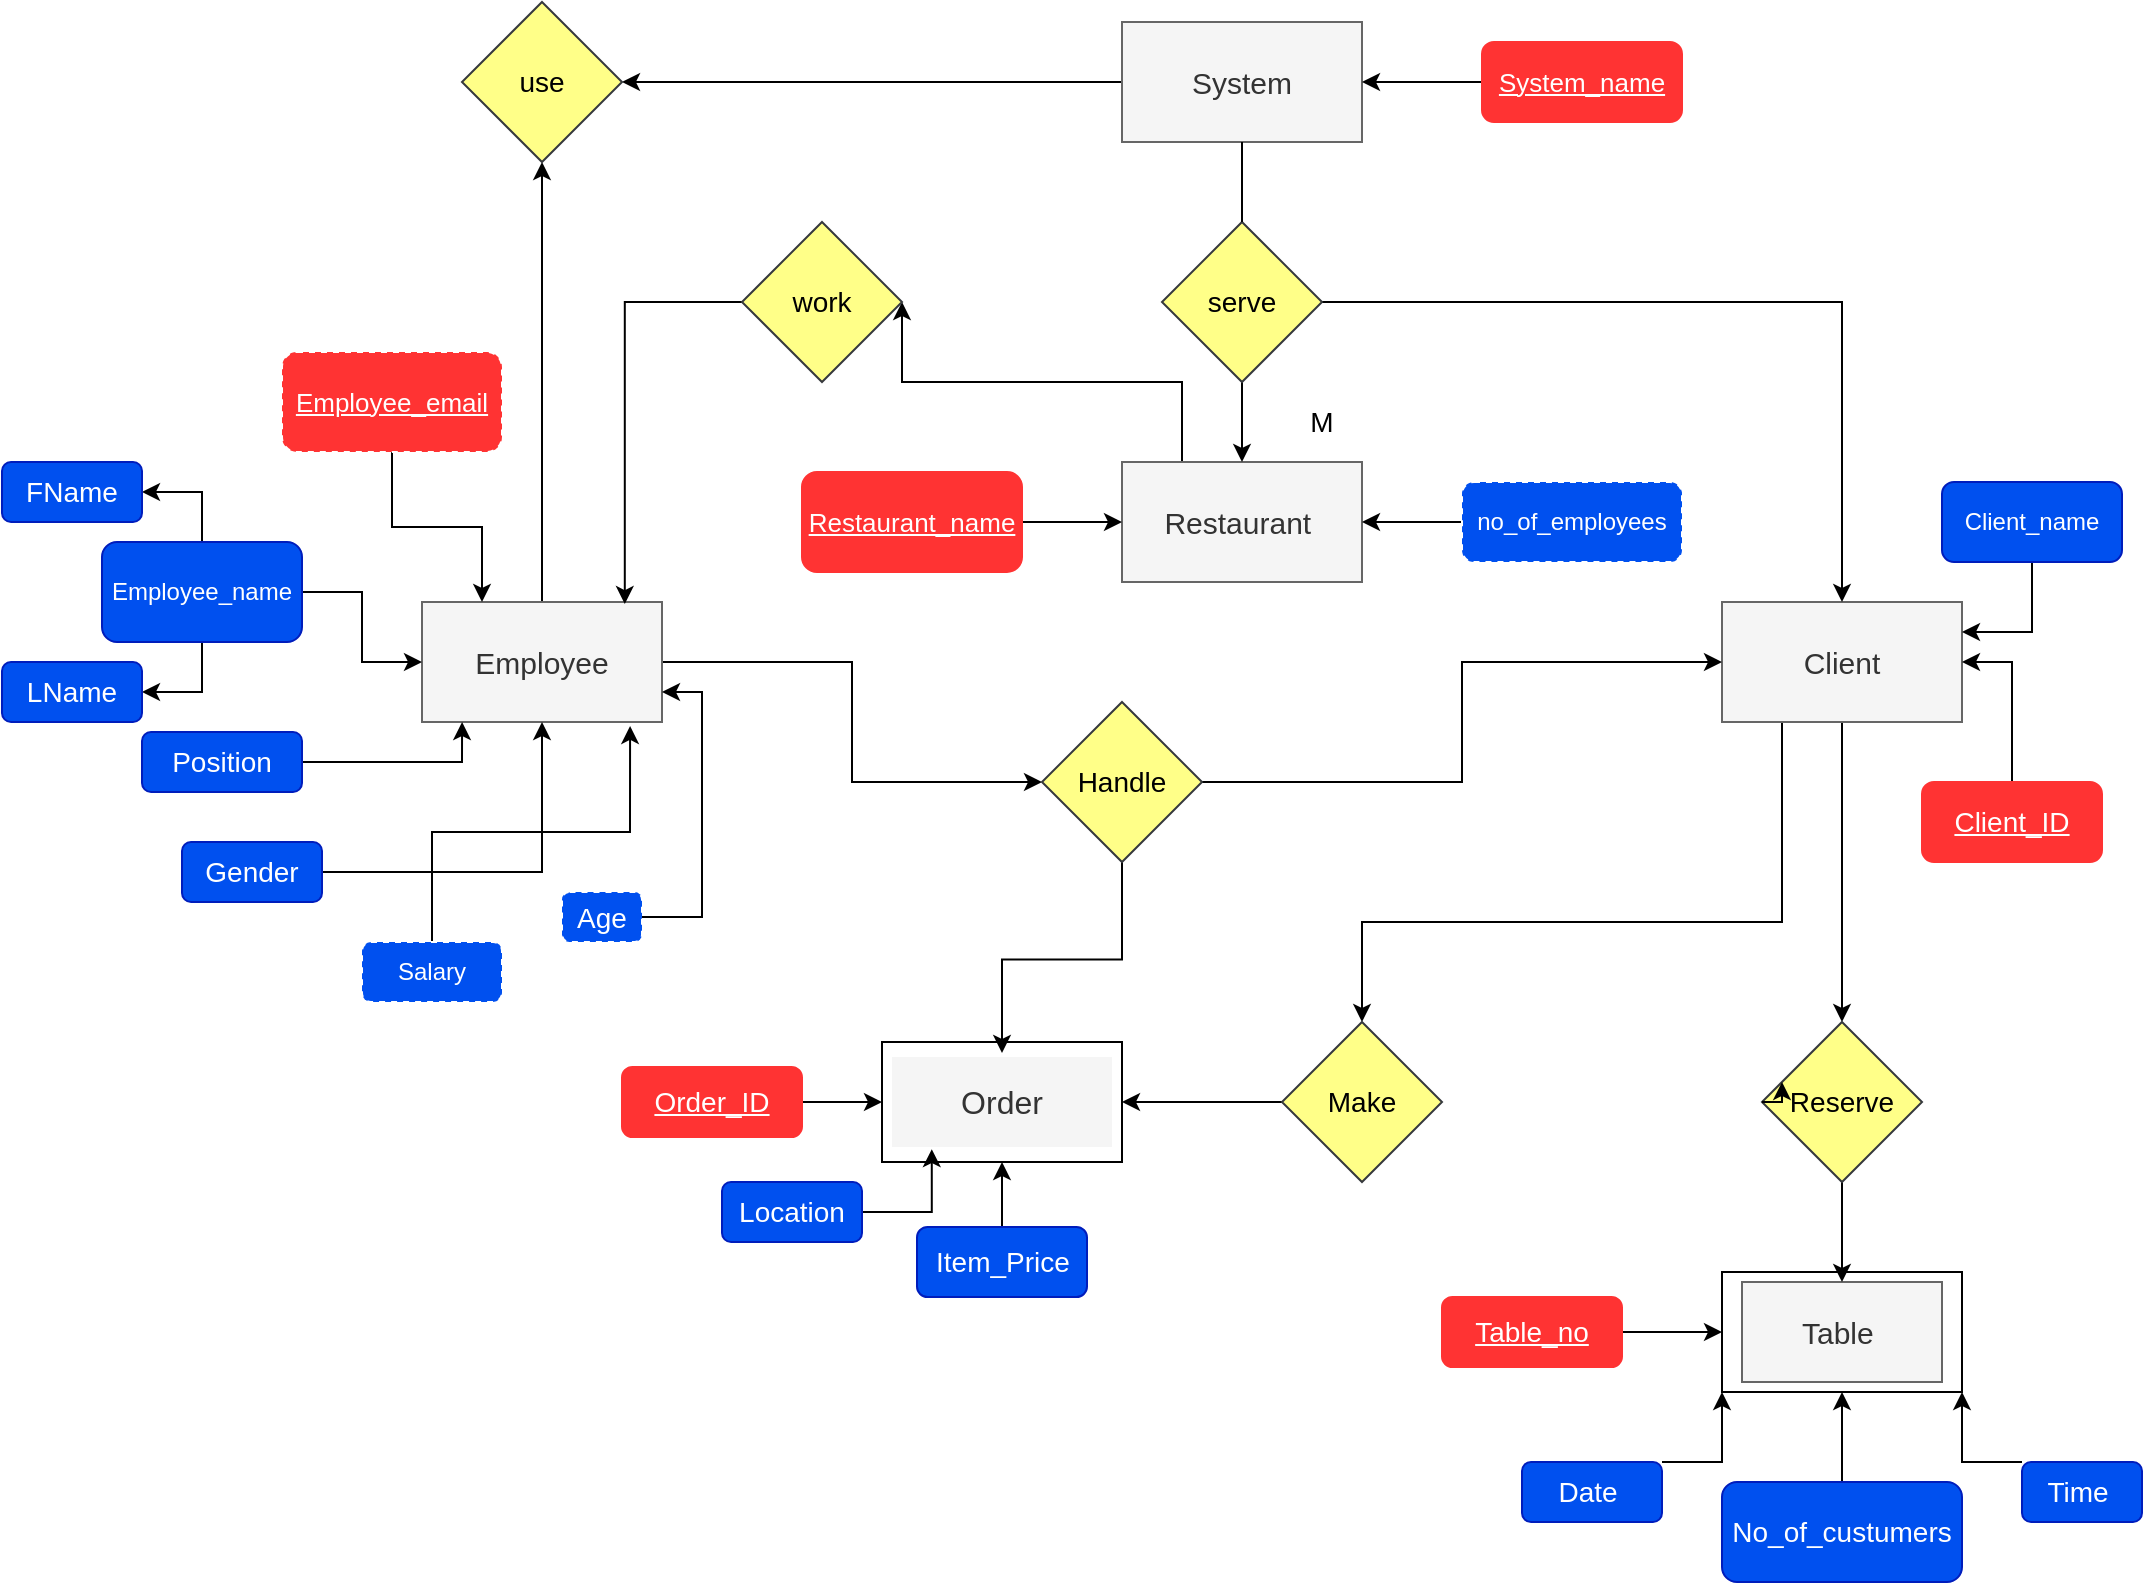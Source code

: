<mxfile version="14.6.6" type="github">
  <diagram id="R2lEEEUBdFMjLlhIrx00" name="Page-1">
    <mxGraphModel dx="2297" dy="1903" grid="1" gridSize="10" guides="1" tooltips="1" connect="1" arrows="1" fold="1" page="1" pageScale="1" pageWidth="850" pageHeight="1100" math="0" shadow="0" extFonts="Permanent Marker^https://fonts.googleapis.com/css?family=Permanent+Marker">
      <root>
        <mxCell id="0" />
        <mxCell id="1" parent="0" />
        <mxCell id="Hnz1IxxwzGG9viHPexm9-60" style="edgeStyle=orthogonalEdgeStyle;rounded=0;orthogonalLoop=1;jettySize=auto;html=1;entryX=1;entryY=0.5;entryDx=0;entryDy=0;fontSize=14;fontColor=#FFFFFF;" edge="1" parent="1" source="5C_oUwb4QONhgdHHlV8W-3" target="Hnz1IxxwzGG9viHPexm9-58">
          <mxGeometry relative="1" as="geometry">
            <Array as="points">
              <mxPoint x="360" y="180" />
              <mxPoint x="220" y="180" />
            </Array>
          </mxGeometry>
        </mxCell>
        <mxCell id="5C_oUwb4QONhgdHHlV8W-3" value="&lt;font style=&quot;font-size: 15px&quot;&gt;Restaurant&amp;nbsp;&lt;/font&gt;" style="rounded=0;whiteSpace=wrap;html=1;fillColor=#f5f5f5;strokeColor=#666666;fontColor=#333333;fontSize=14;" parent="1" vertex="1">
          <mxGeometry x="330" y="220" width="120" height="60" as="geometry" />
        </mxCell>
        <mxCell id="Hnz1IxxwzGG9viHPexm9-49" style="edgeStyle=orthogonalEdgeStyle;rounded=0;orthogonalLoop=1;jettySize=auto;html=1;entryX=0.5;entryY=1;entryDx=0;entryDy=0;fontColor=#FFFFFF;" edge="1" parent="1" source="5C_oUwb4QONhgdHHlV8W-5" target="Hnz1IxxwzGG9viHPexm9-46">
          <mxGeometry relative="1" as="geometry" />
        </mxCell>
        <mxCell id="Hnz1IxxwzGG9viHPexm9-63" style="edgeStyle=orthogonalEdgeStyle;rounded=0;orthogonalLoop=1;jettySize=auto;html=1;entryX=0;entryY=0.5;entryDx=0;entryDy=0;fontSize=14;fontColor=#000000;" edge="1" parent="1" source="5C_oUwb4QONhgdHHlV8W-5" target="Hnz1IxxwzGG9viHPexm9-62">
          <mxGeometry relative="1" as="geometry" />
        </mxCell>
        <mxCell id="5C_oUwb4QONhgdHHlV8W-5" value="&lt;font style=&quot;font-size: 15px&quot;&gt;Employee&lt;/font&gt;" style="rounded=0;whiteSpace=wrap;html=1;fillColor=#f5f5f5;strokeColor=#666666;fontColor=#333333;fontSize=14;" parent="1" vertex="1">
          <mxGeometry x="-20" y="290" width="120" height="60" as="geometry" />
        </mxCell>
        <mxCell id="Hnz1IxxwzGG9viHPexm9-79" style="edgeStyle=orthogonalEdgeStyle;rounded=0;orthogonalLoop=1;jettySize=auto;html=1;entryX=0.5;entryY=0;entryDx=0;entryDy=0;fontSize=12;fontColor=#000000;" edge="1" parent="1" source="5C_oUwb4QONhgdHHlV8W-6" target="Hnz1IxxwzGG9viHPexm9-76">
          <mxGeometry relative="1" as="geometry" />
        </mxCell>
        <mxCell id="Hnz1IxxwzGG9viHPexm9-93" style="edgeStyle=orthogonalEdgeStyle;rounded=0;orthogonalLoop=1;jettySize=auto;html=1;entryX=0.5;entryY=0;entryDx=0;entryDy=0;fontSize=14;fontColor=#000000;" edge="1" parent="1" source="5C_oUwb4QONhgdHHlV8W-6" target="Hnz1IxxwzGG9viHPexm9-91">
          <mxGeometry relative="1" as="geometry">
            <Array as="points">
              <mxPoint x="660" y="450" />
              <mxPoint x="450" y="450" />
            </Array>
          </mxGeometry>
        </mxCell>
        <mxCell id="5C_oUwb4QONhgdHHlV8W-6" value="&lt;font style=&quot;font-size: 15px&quot;&gt;Client&lt;/font&gt;" style="rounded=0;whiteSpace=wrap;html=1;fillColor=#f5f5f5;strokeColor=#666666;fontColor=#333333;fontSize=14;" parent="1" vertex="1">
          <mxGeometry x="630" y="290" width="120" height="60" as="geometry" />
        </mxCell>
        <mxCell id="5C_oUwb4QONhgdHHlV8W-8" value="&lt;font style=&quot;font-size: 15px&quot;&gt;Table&amp;nbsp;&lt;/font&gt;" style="rounded=0;whiteSpace=wrap;html=1;fillColor=#f5f5f5;strokeColor=#666666;fontColor=#333333;fontSize=14;" parent="1" vertex="1">
          <mxGeometry x="640" y="630" width="100" height="50" as="geometry" />
        </mxCell>
        <mxCell id="5C_oUwb4QONhgdHHlV8W-10" style="edgeStyle=orthogonalEdgeStyle;rounded=0;orthogonalLoop=1;jettySize=auto;html=1;exitX=0.5;exitY=1;exitDx=0;exitDy=0;entryX=0.5;entryY=0;entryDx=0;entryDy=0;startArrow=none;" parent="1" source="5C_oUwb4QONhgdHHlV8W-11" target="5C_oUwb4QONhgdHHlV8W-3" edge="1">
          <mxGeometry relative="1" as="geometry" />
        </mxCell>
        <mxCell id="Hnz1IxxwzGG9viHPexm9-47" style="edgeStyle=orthogonalEdgeStyle;rounded=0;orthogonalLoop=1;jettySize=auto;html=1;entryX=1;entryY=0.5;entryDx=0;entryDy=0;fontColor=#FFFFFF;" edge="1" parent="1" source="5C_oUwb4QONhgdHHlV8W-9" target="Hnz1IxxwzGG9viHPexm9-46">
          <mxGeometry relative="1" as="geometry" />
        </mxCell>
        <mxCell id="5C_oUwb4QONhgdHHlV8W-9" value="&lt;font style=&quot;font-size: 15px&quot;&gt;System&lt;/font&gt;" style="rounded=0;whiteSpace=wrap;html=1;fillColor=#f5f5f5;strokeColor=#666666;fontColor=#333333;fontSize=14;" parent="1" vertex="1">
          <mxGeometry x="330" width="120" height="60" as="geometry" />
        </mxCell>
        <mxCell id="Hnz1IxxwzGG9viHPexm9-40" style="edgeStyle=orthogonalEdgeStyle;rounded=0;orthogonalLoop=1;jettySize=auto;html=1;entryX=0.5;entryY=0;entryDx=0;entryDy=0;fontColor=#FFFFFF;" edge="1" parent="1" source="5C_oUwb4QONhgdHHlV8W-11" target="5C_oUwb4QONhgdHHlV8W-6">
          <mxGeometry relative="1" as="geometry" />
        </mxCell>
        <mxCell id="5C_oUwb4QONhgdHHlV8W-11" value="serve" style="rhombus;whiteSpace=wrap;html=1;fillColor=#ffff88;strokeColor=#36393d;fontColor=#000000;fontSize=14;" parent="1" vertex="1">
          <mxGeometry x="350" y="100" width="80" height="80" as="geometry" />
        </mxCell>
        <mxCell id="5C_oUwb4QONhgdHHlV8W-12" value="" style="edgeStyle=orthogonalEdgeStyle;rounded=0;orthogonalLoop=1;jettySize=auto;html=1;exitX=0.5;exitY=1;exitDx=0;exitDy=0;entryX=0.5;entryY=0;entryDx=0;entryDy=0;endArrow=none;" parent="1" source="5C_oUwb4QONhgdHHlV8W-9" target="5C_oUwb4QONhgdHHlV8W-11" edge="1">
          <mxGeometry relative="1" as="geometry">
            <mxPoint x="390" y="60" as="sourcePoint" />
            <mxPoint x="390" y="120" as="targetPoint" />
          </mxGeometry>
        </mxCell>
        <mxCell id="Hnz1IxxwzGG9viHPexm9-45" style="edgeStyle=orthogonalEdgeStyle;rounded=0;orthogonalLoop=1;jettySize=auto;html=1;entryX=1;entryY=0.5;entryDx=0;entryDy=0;fontColor=#FFFFFF;" edge="1" parent="1" source="Hnz1IxxwzGG9viHPexm9-2" target="5C_oUwb4QONhgdHHlV8W-9">
          <mxGeometry relative="1" as="geometry" />
        </mxCell>
        <mxCell id="Hnz1IxxwzGG9viHPexm9-2" value="&lt;u&gt;&lt;font style=&quot;font-size: 13px&quot;&gt;System_name&lt;/font&gt;&lt;/u&gt;" style="rounded=1;whiteSpace=wrap;html=1;fontColor=#ffffff;strokeColor=#FF3333;fillColor=#FF3333;" vertex="1" parent="1">
          <mxGeometry x="510" y="10" width="100" height="40" as="geometry" />
        </mxCell>
        <mxCell id="Hnz1IxxwzGG9viHPexm9-7" style="edgeStyle=orthogonalEdgeStyle;rounded=0;orthogonalLoop=1;jettySize=auto;html=1;entryX=0;entryY=0.5;entryDx=0;entryDy=0;fontColor=#000000;" edge="1" parent="1" source="Hnz1IxxwzGG9viHPexm9-5" target="5C_oUwb4QONhgdHHlV8W-3">
          <mxGeometry relative="1" as="geometry" />
        </mxCell>
        <mxCell id="Hnz1IxxwzGG9viHPexm9-5" value="&lt;u&gt;&lt;font style=&quot;font-size: 13px&quot;&gt;Restaurant_name&lt;/font&gt;&lt;/u&gt;" style="rounded=1;whiteSpace=wrap;html=1;fillColor=#FF3333;fontColor=#FFFFFF;strokeWidth=1;strokeColor=#FF3333;" vertex="1" parent="1">
          <mxGeometry x="170" y="225" width="110" height="50" as="geometry" />
        </mxCell>
        <mxCell id="Hnz1IxxwzGG9viHPexm9-10" style="edgeStyle=orthogonalEdgeStyle;rounded=0;orthogonalLoop=1;jettySize=auto;html=1;entryX=1;entryY=0.5;entryDx=0;entryDy=0;fontColor=#FFFFFF;" edge="1" parent="1" source="Hnz1IxxwzGG9viHPexm9-8" target="5C_oUwb4QONhgdHHlV8W-3">
          <mxGeometry relative="1" as="geometry" />
        </mxCell>
        <mxCell id="Hnz1IxxwzGG9viHPexm9-8" value="no_of_employees" style="rounded=1;whiteSpace=wrap;html=1;fontColor=#ffffff;strokeWidth=1;fillColor=#0050ef;dashed=1;strokeColor=#FFFFFF;" vertex="1" parent="1">
          <mxGeometry x="500" y="230" width="110" height="40" as="geometry" />
        </mxCell>
        <mxCell id="Hnz1IxxwzGG9viHPexm9-30" style="edgeStyle=orthogonalEdgeStyle;rounded=0;orthogonalLoop=1;jettySize=auto;html=1;entryX=0;entryY=0.5;entryDx=0;entryDy=0;fontColor=#FFFFFF;" edge="1" parent="1" source="Hnz1IxxwzGG9viHPexm9-16" target="5C_oUwb4QONhgdHHlV8W-5">
          <mxGeometry relative="1" as="geometry" />
        </mxCell>
        <mxCell id="Hnz1IxxwzGG9viHPexm9-72" style="edgeStyle=orthogonalEdgeStyle;rounded=0;orthogonalLoop=1;jettySize=auto;html=1;entryX=1;entryY=0.5;entryDx=0;entryDy=0;fontSize=12;fontColor=#000000;" edge="1" parent="1" source="Hnz1IxxwzGG9viHPexm9-16" target="Hnz1IxxwzGG9viHPexm9-71">
          <mxGeometry relative="1" as="geometry" />
        </mxCell>
        <mxCell id="Hnz1IxxwzGG9viHPexm9-75" style="edgeStyle=orthogonalEdgeStyle;rounded=0;orthogonalLoop=1;jettySize=auto;html=1;entryX=1;entryY=0.5;entryDx=0;entryDy=0;fontSize=12;fontColor=#000000;" edge="1" parent="1" source="Hnz1IxxwzGG9viHPexm9-16" target="Hnz1IxxwzGG9viHPexm9-73">
          <mxGeometry relative="1" as="geometry" />
        </mxCell>
        <mxCell id="Hnz1IxxwzGG9viHPexm9-16" value="Employee_name" style="rounded=1;whiteSpace=wrap;html=1;fontColor=#ffffff;strokeColor=#001DBC;strokeWidth=1;fillColor=#0050ef;" vertex="1" parent="1">
          <mxGeometry x="-180" y="260" width="100" height="50" as="geometry" />
        </mxCell>
        <mxCell id="Hnz1IxxwzGG9viHPexm9-26" style="edgeStyle=orthogonalEdgeStyle;rounded=0;orthogonalLoop=1;jettySize=auto;html=1;entryX=0.25;entryY=0;entryDx=0;entryDy=0;fontColor=#FFFFFF;" edge="1" parent="1" source="Hnz1IxxwzGG9viHPexm9-18" target="5C_oUwb4QONhgdHHlV8W-5">
          <mxGeometry relative="1" as="geometry" />
        </mxCell>
        <mxCell id="Hnz1IxxwzGG9viHPexm9-18" value="&lt;u&gt;&lt;font style=&quot;font-size: 13px&quot;&gt;Employee_email&lt;/font&gt;&lt;/u&gt;" style="rounded=1;whiteSpace=wrap;html=1;dashed=1;fontColor=#FFFFFF;strokeColor=#FFFFFF;strokeWidth=1;fillColor=#FF3333;" vertex="1" parent="1">
          <mxGeometry x="-90" y="165" width="110" height="50" as="geometry" />
        </mxCell>
        <mxCell id="Hnz1IxxwzGG9viHPexm9-22" style="edgeStyle=orthogonalEdgeStyle;rounded=0;orthogonalLoop=1;jettySize=auto;html=1;entryX=0.167;entryY=1;entryDx=0;entryDy=0;entryPerimeter=0;fontColor=#FFFFFF;" edge="1" parent="1" source="Hnz1IxxwzGG9viHPexm9-21" target="5C_oUwb4QONhgdHHlV8W-5">
          <mxGeometry relative="1" as="geometry" />
        </mxCell>
        <mxCell id="Hnz1IxxwzGG9viHPexm9-21" value="&lt;font style=&quot;font-size: 14px&quot;&gt;Position&lt;/font&gt;" style="rounded=1;whiteSpace=wrap;html=1;fontColor=#ffffff;strokeColor=#001DBC;strokeWidth=1;fillColor=#0050ef;" vertex="1" parent="1">
          <mxGeometry x="-160" y="355" width="80" height="30" as="geometry" />
        </mxCell>
        <mxCell id="Hnz1IxxwzGG9viHPexm9-25" style="edgeStyle=orthogonalEdgeStyle;rounded=0;orthogonalLoop=1;jettySize=auto;html=1;entryX=0.5;entryY=1;entryDx=0;entryDy=0;fontColor=#FFFFFF;" edge="1" parent="1" source="Hnz1IxxwzGG9viHPexm9-23" target="5C_oUwb4QONhgdHHlV8W-5">
          <mxGeometry relative="1" as="geometry" />
        </mxCell>
        <mxCell id="Hnz1IxxwzGG9viHPexm9-23" value="&lt;font style=&quot;font-size: 14px&quot;&gt;Gender&lt;/font&gt;" style="rounded=1;whiteSpace=wrap;html=1;fontColor=#ffffff;strokeColor=#001DBC;strokeWidth=1;fillColor=#0050ef;" vertex="1" parent="1">
          <mxGeometry x="-140" y="410" width="70" height="30" as="geometry" />
        </mxCell>
        <mxCell id="Hnz1IxxwzGG9viHPexm9-37" style="edgeStyle=orthogonalEdgeStyle;rounded=0;orthogonalLoop=1;jettySize=auto;html=1;entryX=1;entryY=0.5;entryDx=0;entryDy=0;fontColor=#FFFFFF;" edge="1" parent="1" source="Hnz1IxxwzGG9viHPexm9-31" target="5C_oUwb4QONhgdHHlV8W-6">
          <mxGeometry relative="1" as="geometry" />
        </mxCell>
        <mxCell id="Hnz1IxxwzGG9viHPexm9-31" value="&lt;u&gt;&lt;font style=&quot;font-size: 14px&quot;&gt;Client_ID&lt;/font&gt;&lt;/u&gt;" style="rounded=1;whiteSpace=wrap;html=1;fontColor=#FFFFFF;strokeWidth=1;fillColor=#FF3333;strokeColor=#FF3333;" vertex="1" parent="1">
          <mxGeometry x="730" y="380" width="90" height="40" as="geometry" />
        </mxCell>
        <mxCell id="Hnz1IxxwzGG9viHPexm9-36" style="edgeStyle=orthogonalEdgeStyle;rounded=0;orthogonalLoop=1;jettySize=auto;html=1;entryX=0.867;entryY=1.033;entryDx=0;entryDy=0;entryPerimeter=0;fontColor=#FFFFFF;" edge="1" parent="1" source="Hnz1IxxwzGG9viHPexm9-32" target="5C_oUwb4QONhgdHHlV8W-5">
          <mxGeometry relative="1" as="geometry" />
        </mxCell>
        <mxCell id="Hnz1IxxwzGG9viHPexm9-32" value="Salary" style="rounded=1;whiteSpace=wrap;html=1;fontColor=#ffffff;strokeWidth=1;fillColor=#0050ef;dashed=1;strokeColor=#FFFFFF;" vertex="1" parent="1">
          <mxGeometry x="-50" y="460" width="70" height="30" as="geometry" />
        </mxCell>
        <mxCell id="Hnz1IxxwzGG9viHPexm9-67" style="edgeStyle=orthogonalEdgeStyle;rounded=0;orthogonalLoop=1;jettySize=auto;html=1;entryX=1;entryY=0.25;entryDx=0;entryDy=0;fontSize=14;fontColor=#000000;" edge="1" parent="1" source="Hnz1IxxwzGG9viHPexm9-43" target="5C_oUwb4QONhgdHHlV8W-6">
          <mxGeometry relative="1" as="geometry" />
        </mxCell>
        <mxCell id="Hnz1IxxwzGG9viHPexm9-43" value="Client_name" style="rounded=1;whiteSpace=wrap;html=1;fontColor=#ffffff;strokeColor=#001DBC;strokeWidth=1;fillColor=#0050ef;" vertex="1" parent="1">
          <mxGeometry x="740" y="230" width="90" height="40" as="geometry" />
        </mxCell>
        <mxCell id="Hnz1IxxwzGG9viHPexm9-46" value="use" style="rhombus;whiteSpace=wrap;html=1;strokeColor=#36393d;strokeWidth=1;fillColor=#ffff88;fontColor=#000000;fontSize=14;" vertex="1" parent="1">
          <mxGeometry y="-10" width="80" height="80" as="geometry" />
        </mxCell>
        <mxCell id="Hnz1IxxwzGG9viHPexm9-51" value="M" style="text;html=1;strokeColor=none;fillColor=none;align=center;verticalAlign=middle;whiteSpace=wrap;rounded=0;fontSize=14;" vertex="1" parent="1">
          <mxGeometry x="410" y="190" width="40" height="20" as="geometry" />
        </mxCell>
        <mxCell id="Hnz1IxxwzGG9viHPexm9-61" style="edgeStyle=orthogonalEdgeStyle;rounded=0;orthogonalLoop=1;jettySize=auto;html=1;entryX=0.845;entryY=0.017;entryDx=0;entryDy=0;entryPerimeter=0;fontSize=14;fontColor=#FFFFFF;" edge="1" parent="1" source="Hnz1IxxwzGG9viHPexm9-58" target="5C_oUwb4QONhgdHHlV8W-5">
          <mxGeometry relative="1" as="geometry" />
        </mxCell>
        <mxCell id="Hnz1IxxwzGG9viHPexm9-58" value="work" style="rhombus;whiteSpace=wrap;html=1;fontSize=14;strokeWidth=1;fillColor=#ffff88;strokeColor=#36393D;fontColor=#000000;" vertex="1" parent="1">
          <mxGeometry x="140" y="100" width="80" height="80" as="geometry" />
        </mxCell>
        <mxCell id="Hnz1IxxwzGG9viHPexm9-64" style="edgeStyle=orthogonalEdgeStyle;rounded=0;orthogonalLoop=1;jettySize=auto;html=1;entryX=0;entryY=0.5;entryDx=0;entryDy=0;fontSize=14;fontColor=#000000;" edge="1" parent="1" source="Hnz1IxxwzGG9viHPexm9-62" target="5C_oUwb4QONhgdHHlV8W-6">
          <mxGeometry relative="1" as="geometry" />
        </mxCell>
        <mxCell id="Hnz1IxxwzGG9viHPexm9-110" style="edgeStyle=orthogonalEdgeStyle;rounded=0;orthogonalLoop=1;jettySize=auto;html=1;entryX=0.5;entryY=0;entryDx=0;entryDy=0;fontSize=14;fontColor=#000000;" edge="1" parent="1" source="Hnz1IxxwzGG9viHPexm9-62" target="Hnz1IxxwzGG9viHPexm9-82">
          <mxGeometry relative="1" as="geometry" />
        </mxCell>
        <mxCell id="Hnz1IxxwzGG9viHPexm9-62" value="Handle" style="rhombus;whiteSpace=wrap;html=1;fontSize=14;strokeColor=#36393d;strokeWidth=1;fillColor=#ffff88;fontColor=#000000;" vertex="1" parent="1">
          <mxGeometry x="290" y="340" width="80" height="80" as="geometry" />
        </mxCell>
        <mxCell id="Hnz1IxxwzGG9viHPexm9-71" value="&lt;font style=&quot;font-size: 14px&quot;&gt;FName&lt;/font&gt;" style="rounded=1;whiteSpace=wrap;html=1;fontSize=12;fontColor=#ffffff;strokeColor=#001DBC;strokeWidth=1;fillColor=#0050ef;" vertex="1" parent="1">
          <mxGeometry x="-230" y="220" width="70" height="30" as="geometry" />
        </mxCell>
        <mxCell id="Hnz1IxxwzGG9viHPexm9-73" value="&lt;font style=&quot;font-size: 14px&quot;&gt;LName&lt;/font&gt;" style="rounded=1;whiteSpace=wrap;html=1;fontSize=12;fontColor=#ffffff;strokeColor=#001DBC;strokeWidth=1;fillColor=#0050ef;" vertex="1" parent="1">
          <mxGeometry x="-230" y="320" width="70" height="30" as="geometry" />
        </mxCell>
        <mxCell id="Hnz1IxxwzGG9viHPexm9-81" style="edgeStyle=orthogonalEdgeStyle;rounded=0;orthogonalLoop=1;jettySize=auto;html=1;entryX=0.5;entryY=0;entryDx=0;entryDy=0;fontSize=12;fontColor=#000000;" edge="1" parent="1" source="Hnz1IxxwzGG9viHPexm9-76" target="5C_oUwb4QONhgdHHlV8W-8">
          <mxGeometry relative="1" as="geometry" />
        </mxCell>
        <mxCell id="Hnz1IxxwzGG9viHPexm9-76" value="Reserve" style="rhombus;whiteSpace=wrap;html=1;fontSize=14;strokeColor=#36393d;strokeWidth=1;fillColor=#ffff88;fontColor=#000000;" vertex="1" parent="1">
          <mxGeometry x="650" y="500" width="80" height="80" as="geometry" />
        </mxCell>
        <mxCell id="Hnz1IxxwzGG9viHPexm9-82" value="&lt;span style=&quot;font-size: 16px&quot;&gt;Order&lt;/span&gt;" style="whiteSpace=wrap;html=1;rounded=0;fontSize=14;fontColor=#333333;fillColor=#f5f5f5;strokeColor=none;perimeterSpacing=2;shadow=0;sketch=0;glass=0;" vertex="1" parent="1">
          <mxGeometry x="215" y="517.5" width="110" height="45" as="geometry" />
        </mxCell>
        <mxCell id="Hnz1IxxwzGG9viHPexm9-94" style="edgeStyle=orthogonalEdgeStyle;rounded=0;orthogonalLoop=1;jettySize=auto;html=1;entryX=1;entryY=0.5;entryDx=0;entryDy=0;fontSize=14;fontColor=#000000;" edge="1" parent="1" source="Hnz1IxxwzGG9viHPexm9-91">
          <mxGeometry relative="1" as="geometry">
            <mxPoint x="330" y="540" as="targetPoint" />
          </mxGeometry>
        </mxCell>
        <mxCell id="Hnz1IxxwzGG9viHPexm9-91" value="&lt;font color=&quot;#000000&quot;&gt;Make&lt;/font&gt;" style="rhombus;whiteSpace=wrap;html=1;shadow=0;glass=0;sketch=0;fontSize=14;strokeColor=#36393d;strokeWidth=1;fillColor=#ffff88;" vertex="1" parent="1">
          <mxGeometry x="410" y="500" width="80" height="80" as="geometry" />
        </mxCell>
        <mxCell id="Hnz1IxxwzGG9viHPexm9-95" value="" style="rounded=0;whiteSpace=wrap;html=1;shadow=0;glass=0;sketch=0;fontSize=14;strokeWidth=1;fillColor=none;" vertex="1" parent="1">
          <mxGeometry x="630" y="625" width="120" height="60" as="geometry" />
        </mxCell>
        <mxCell id="Hnz1IxxwzGG9viHPexm9-100" value="" style="edgeStyle=orthogonalEdgeStyle;rounded=0;orthogonalLoop=1;jettySize=auto;html=1;fontSize=14;fontColor=#000000;" edge="1" parent="1" source="Hnz1IxxwzGG9viHPexm9-96" target="Hnz1IxxwzGG9viHPexm9-95">
          <mxGeometry relative="1" as="geometry" />
        </mxCell>
        <mxCell id="Hnz1IxxwzGG9viHPexm9-96" value="No_of_custumers" style="rounded=1;whiteSpace=wrap;html=1;shadow=0;glass=0;sketch=0;fontSize=14;fontColor=#ffffff;strokeColor=#001DBC;strokeWidth=1;fillColor=#0050ef;" vertex="1" parent="1">
          <mxGeometry x="630" y="730" width="120" height="50" as="geometry" />
        </mxCell>
        <mxCell id="Hnz1IxxwzGG9viHPexm9-99" value="" style="edgeStyle=orthogonalEdgeStyle;rounded=0;orthogonalLoop=1;jettySize=auto;html=1;fontSize=14;fontColor=#000000;" edge="1" parent="1" source="Hnz1IxxwzGG9viHPexm9-98" target="Hnz1IxxwzGG9viHPexm9-95">
          <mxGeometry relative="1" as="geometry" />
        </mxCell>
        <mxCell id="Hnz1IxxwzGG9viHPexm9-98" value="&lt;u&gt;Table_no&lt;/u&gt;" style="rounded=1;whiteSpace=wrap;html=1;shadow=0;glass=0;sketch=0;fontSize=14;fontColor=#ffffff;strokeWidth=1;fillColor=#FF3333;strokeColor=#FF3333;" vertex="1" parent="1">
          <mxGeometry x="490" y="637.5" width="90" height="35" as="geometry" />
        </mxCell>
        <mxCell id="Hnz1IxxwzGG9viHPexm9-103" value="" style="edgeStyle=orthogonalEdgeStyle;rounded=0;orthogonalLoop=1;jettySize=auto;html=1;fontSize=14;fontColor=#000000;" edge="1" parent="1" source="Hnz1IxxwzGG9viHPexm9-101">
          <mxGeometry relative="1" as="geometry">
            <mxPoint x="270" y="570" as="targetPoint" />
          </mxGeometry>
        </mxCell>
        <mxCell id="Hnz1IxxwzGG9viHPexm9-101" value="Item_Price" style="rounded=1;whiteSpace=wrap;html=1;shadow=0;glass=0;sketch=0;fontSize=14;fontColor=#ffffff;strokeColor=#001DBC;strokeWidth=1;fillColor=#0050ef;" vertex="1" parent="1">
          <mxGeometry x="227.5" y="602.5" width="85" height="35" as="geometry" />
        </mxCell>
        <mxCell id="Hnz1IxxwzGG9viHPexm9-107" style="edgeStyle=orthogonalEdgeStyle;rounded=0;orthogonalLoop=1;jettySize=auto;html=1;entryX=0;entryY=0.5;entryDx=0;entryDy=0;fontSize=14;fontColor=#000000;" edge="1" parent="1" source="Hnz1IxxwzGG9viHPexm9-104">
          <mxGeometry relative="1" as="geometry">
            <mxPoint x="210" y="540" as="targetPoint" />
          </mxGeometry>
        </mxCell>
        <mxCell id="Hnz1IxxwzGG9viHPexm9-104" value="&lt;u&gt;Order_ID&lt;/u&gt;" style="rounded=1;whiteSpace=wrap;html=1;shadow=0;glass=0;sketch=0;fontSize=14;fontColor=#ffffff;strokeWidth=1;fillColor=#FF3333;strokeColor=#FF3333;" vertex="1" parent="1">
          <mxGeometry x="80" y="522.5" width="90" height="35" as="geometry" />
        </mxCell>
        <mxCell id="Hnz1IxxwzGG9viHPexm9-109" style="edgeStyle=orthogonalEdgeStyle;rounded=0;orthogonalLoop=1;jettySize=auto;html=1;entryX=1;entryY=0.75;entryDx=0;entryDy=0;fontSize=14;fontColor=#000000;" edge="1" parent="1" source="Hnz1IxxwzGG9viHPexm9-108" target="5C_oUwb4QONhgdHHlV8W-5">
          <mxGeometry relative="1" as="geometry">
            <Array as="points">
              <mxPoint x="120" y="448" />
              <mxPoint x="120" y="335" />
            </Array>
          </mxGeometry>
        </mxCell>
        <mxCell id="Hnz1IxxwzGG9viHPexm9-108" value="Age" style="rounded=1;whiteSpace=wrap;html=1;shadow=0;glass=0;sketch=0;fontSize=14;fontColor=#ffffff;strokeWidth=1;fillColor=#0050ef;dashed=1;strokeColor=#FFFFFF;" vertex="1" parent="1">
          <mxGeometry x="50" y="435" width="40" height="25" as="geometry" />
        </mxCell>
        <mxCell id="Hnz1IxxwzGG9viHPexm9-113" style="edgeStyle=orthogonalEdgeStyle;rounded=0;orthogonalLoop=1;jettySize=auto;html=1;entryX=0;entryY=1;entryDx=0;entryDy=0;fontSize=14;fontColor=#000000;" edge="1" parent="1" source="Hnz1IxxwzGG9viHPexm9-111" target="Hnz1IxxwzGG9viHPexm9-95">
          <mxGeometry relative="1" as="geometry">
            <Array as="points">
              <mxPoint x="630" y="720" />
            </Array>
          </mxGeometry>
        </mxCell>
        <mxCell id="Hnz1IxxwzGG9viHPexm9-111" value="Date&amp;nbsp;" style="rounded=1;whiteSpace=wrap;html=1;shadow=0;glass=0;sketch=0;fontSize=14;fontColor=#ffffff;strokeColor=#001DBC;strokeWidth=1;fillColor=#0050ef;" vertex="1" parent="1">
          <mxGeometry x="530" y="720" width="70" height="30" as="geometry" />
        </mxCell>
        <mxCell id="Hnz1IxxwzGG9viHPexm9-115" style="edgeStyle=orthogonalEdgeStyle;rounded=0;orthogonalLoop=1;jettySize=auto;html=1;entryX=1;entryY=1;entryDx=0;entryDy=0;fontSize=14;fontColor=#000000;" edge="1" parent="1" source="Hnz1IxxwzGG9viHPexm9-112" target="Hnz1IxxwzGG9viHPexm9-95">
          <mxGeometry relative="1" as="geometry">
            <Array as="points">
              <mxPoint x="750" y="720" />
            </Array>
          </mxGeometry>
        </mxCell>
        <mxCell id="Hnz1IxxwzGG9viHPexm9-112" value="Time&amp;nbsp;" style="rounded=1;whiteSpace=wrap;html=1;shadow=0;glass=0;sketch=0;fontSize=14;fontColor=#ffffff;strokeColor=#001DBC;strokeWidth=1;fillColor=#0050ef;" vertex="1" parent="1">
          <mxGeometry x="780" y="720" width="60" height="30" as="geometry" />
        </mxCell>
        <mxCell id="Hnz1IxxwzGG9viHPexm9-117" style="edgeStyle=orthogonalEdgeStyle;rounded=0;orthogonalLoop=1;jettySize=auto;html=1;entryX=0.192;entryY=0.981;entryDx=0;entryDy=0;entryPerimeter=0;fontSize=14;fontColor=#000000;" edge="1" parent="1" source="Hnz1IxxwzGG9viHPexm9-116" target="Hnz1IxxwzGG9viHPexm9-82">
          <mxGeometry relative="1" as="geometry" />
        </mxCell>
        <mxCell id="Hnz1IxxwzGG9viHPexm9-116" value="Location" style="rounded=1;whiteSpace=wrap;html=1;shadow=0;glass=0;sketch=0;fontSize=14;fontColor=#ffffff;strokeColor=#001DBC;strokeWidth=1;fillColor=#0050ef;" vertex="1" parent="1">
          <mxGeometry x="130" y="580" width="70" height="30" as="geometry" />
        </mxCell>
        <mxCell id="Hnz1IxxwzGG9viHPexm9-118" style="edgeStyle=orthogonalEdgeStyle;rounded=0;orthogonalLoop=1;jettySize=auto;html=1;exitX=0;exitY=0.5;exitDx=0;exitDy=0;entryX=0.125;entryY=0.375;entryDx=0;entryDy=0;entryPerimeter=0;fontSize=14;fontColor=#000000;" edge="1" parent="1" source="Hnz1IxxwzGG9viHPexm9-76" target="Hnz1IxxwzGG9viHPexm9-76">
          <mxGeometry relative="1" as="geometry" />
        </mxCell>
        <mxCell id="Hnz1IxxwzGG9viHPexm9-119" value="" style="rounded=0;whiteSpace=wrap;html=1;shadow=0;glass=0;sketch=0;fontSize=14;strokeWidth=1;fillColor=none;" vertex="1" parent="1">
          <mxGeometry x="210" y="510" width="120" height="60" as="geometry" />
        </mxCell>
      </root>
    </mxGraphModel>
  </diagram>
</mxfile>
